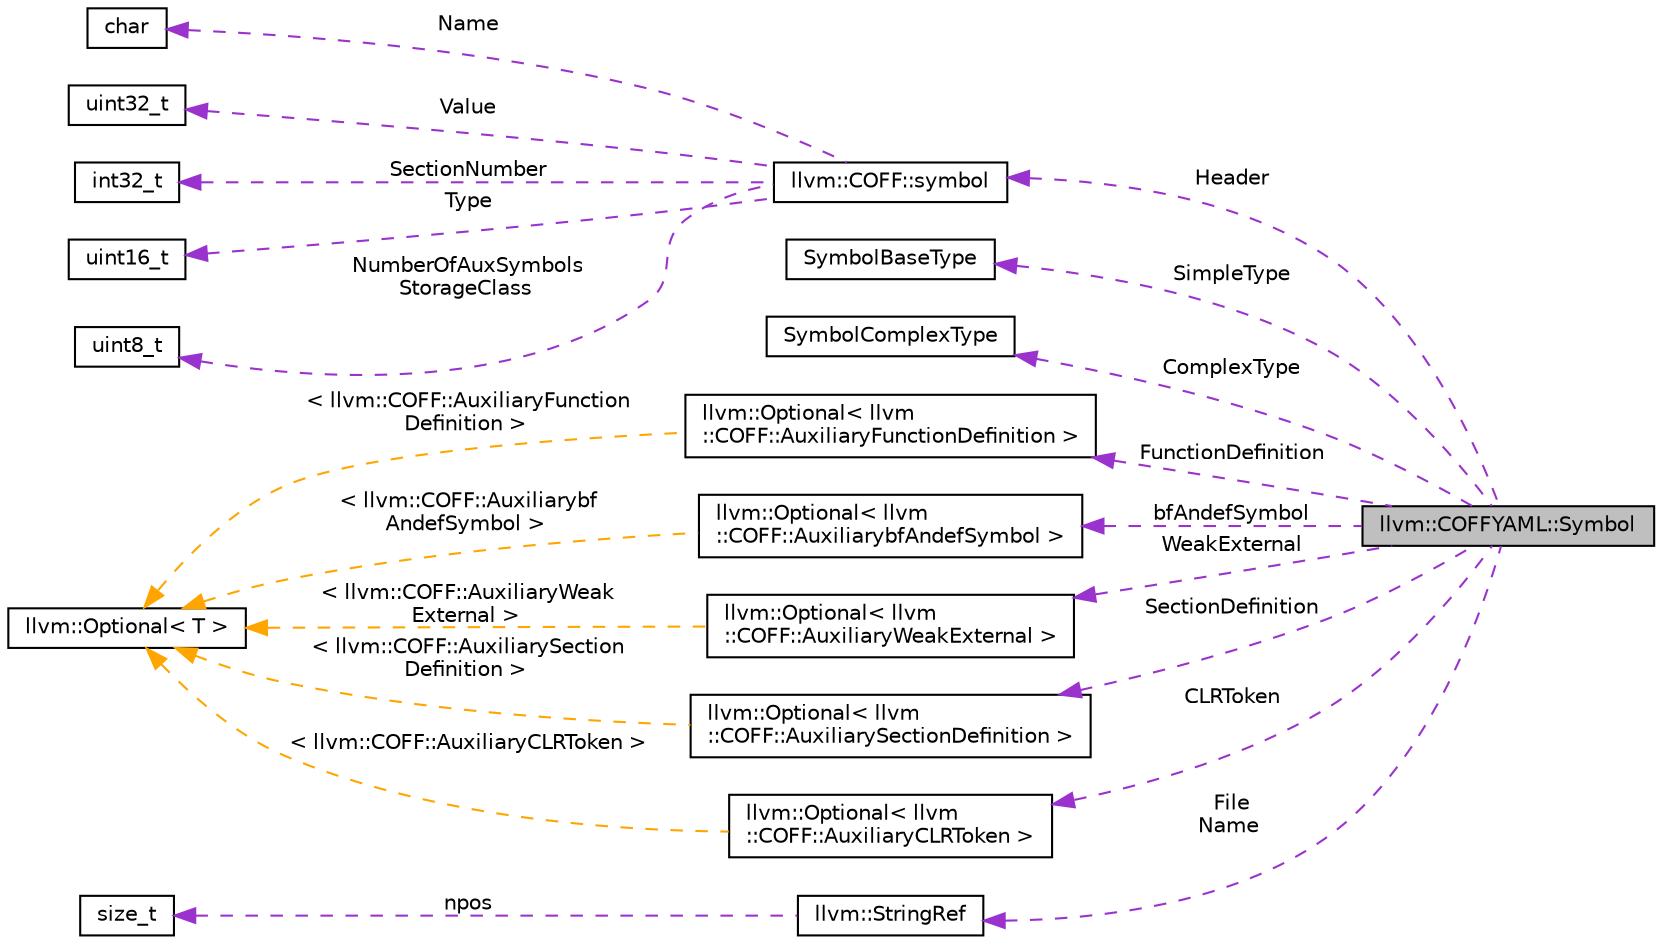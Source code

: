 digraph "llvm::COFFYAML::Symbol"
{
 // LATEX_PDF_SIZE
  bgcolor="transparent";
  edge [fontname="Helvetica",fontsize="10",labelfontname="Helvetica",labelfontsize="10"];
  node [fontname="Helvetica",fontsize="10",shape="box"];
  rankdir="LR";
  Node1 [label="llvm::COFFYAML::Symbol",height=0.2,width=0.4,color="black", fillcolor="grey75", style="filled", fontcolor="black",tooltip=" "];
  Node2 -> Node1 [dir="back",color="darkorchid3",fontsize="10",style="dashed",label=" Header" ,fontname="Helvetica"];
  Node2 [label="llvm::COFF::symbol",height=0.2,width=0.4,color="black",URL="$structllvm_1_1COFF_1_1symbol.html",tooltip=" "];
  Node3 -> Node2 [dir="back",color="darkorchid3",fontsize="10",style="dashed",label=" Name" ,fontname="Helvetica"];
  Node3 [label="char",height=0.2,width=0.4,color="black",URL="$classchar.html",tooltip=" "];
  Node4 -> Node2 [dir="back",color="darkorchid3",fontsize="10",style="dashed",label=" Value" ,fontname="Helvetica"];
  Node4 [label="uint32_t",height=0.2,width=0.4,color="black",URL="$classuint32__t.html",tooltip=" "];
  Node5 -> Node2 [dir="back",color="darkorchid3",fontsize="10",style="dashed",label=" SectionNumber" ,fontname="Helvetica"];
  Node5 [label="int32_t",height=0.2,width=0.4,color="black",tooltip=" "];
  Node6 -> Node2 [dir="back",color="darkorchid3",fontsize="10",style="dashed",label=" Type" ,fontname="Helvetica"];
  Node6 [label="uint16_t",height=0.2,width=0.4,color="black",tooltip=" "];
  Node7 -> Node2 [dir="back",color="darkorchid3",fontsize="10",style="dashed",label=" NumberOfAuxSymbols\nStorageClass" ,fontname="Helvetica"];
  Node7 [label="uint8_t",height=0.2,width=0.4,color="black",tooltip=" "];
  Node8 -> Node1 [dir="back",color="darkorchid3",fontsize="10",style="dashed",label=" SimpleType" ,fontname="Helvetica"];
  Node8 [label="SymbolBaseType",height=0.2,width=0.4,color="black",tooltip=" "];
  Node9 -> Node1 [dir="back",color="darkorchid3",fontsize="10",style="dashed",label=" ComplexType" ,fontname="Helvetica"];
  Node9 [label="SymbolComplexType",height=0.2,width=0.4,color="black",tooltip=" "];
  Node10 -> Node1 [dir="back",color="darkorchid3",fontsize="10",style="dashed",label=" FunctionDefinition" ,fontname="Helvetica"];
  Node10 [label="llvm::Optional\< llvm\l::COFF::AuxiliaryFunctionDefinition \>",height=0.2,width=0.4,color="black",URL="$classllvm_1_1Optional.html",tooltip=" "];
  Node11 -> Node10 [dir="back",color="orange",fontsize="10",style="dashed",label=" \< llvm::COFF::AuxiliaryFunction\lDefinition \>" ,fontname="Helvetica"];
  Node11 [label="llvm::Optional\< T \>",height=0.2,width=0.4,color="black",URL="$classllvm_1_1Optional.html",tooltip=" "];
  Node12 -> Node1 [dir="back",color="darkorchid3",fontsize="10",style="dashed",label=" bfAndefSymbol" ,fontname="Helvetica"];
  Node12 [label="llvm::Optional\< llvm\l::COFF::AuxiliarybfAndefSymbol \>",height=0.2,width=0.4,color="black",URL="$classllvm_1_1Optional.html",tooltip=" "];
  Node11 -> Node12 [dir="back",color="orange",fontsize="10",style="dashed",label=" \< llvm::COFF::Auxiliarybf\lAndefSymbol \>" ,fontname="Helvetica"];
  Node13 -> Node1 [dir="back",color="darkorchid3",fontsize="10",style="dashed",label=" WeakExternal" ,fontname="Helvetica"];
  Node13 [label="llvm::Optional\< llvm\l::COFF::AuxiliaryWeakExternal \>",height=0.2,width=0.4,color="black",URL="$classllvm_1_1Optional.html",tooltip=" "];
  Node11 -> Node13 [dir="back",color="orange",fontsize="10",style="dashed",label=" \< llvm::COFF::AuxiliaryWeak\lExternal \>" ,fontname="Helvetica"];
  Node14 -> Node1 [dir="back",color="darkorchid3",fontsize="10",style="dashed",label=" File\nName" ,fontname="Helvetica"];
  Node14 [label="llvm::StringRef",height=0.2,width=0.4,color="black",URL="$classllvm_1_1StringRef.html",tooltip="StringRef - Represent a constant reference to a string, i.e."];
  Node15 -> Node14 [dir="back",color="darkorchid3",fontsize="10",style="dashed",label=" npos" ,fontname="Helvetica"];
  Node15 [label="size_t",height=0.2,width=0.4,color="black",URL="$classsize__t.html",tooltip=" "];
  Node16 -> Node1 [dir="back",color="darkorchid3",fontsize="10",style="dashed",label=" SectionDefinition" ,fontname="Helvetica"];
  Node16 [label="llvm::Optional\< llvm\l::COFF::AuxiliarySectionDefinition \>",height=0.2,width=0.4,color="black",URL="$classllvm_1_1Optional.html",tooltip=" "];
  Node11 -> Node16 [dir="back",color="orange",fontsize="10",style="dashed",label=" \< llvm::COFF::AuxiliarySection\lDefinition \>" ,fontname="Helvetica"];
  Node17 -> Node1 [dir="back",color="darkorchid3",fontsize="10",style="dashed",label=" CLRToken" ,fontname="Helvetica"];
  Node17 [label="llvm::Optional\< llvm\l::COFF::AuxiliaryCLRToken \>",height=0.2,width=0.4,color="black",URL="$classllvm_1_1Optional.html",tooltip=" "];
  Node11 -> Node17 [dir="back",color="orange",fontsize="10",style="dashed",label=" \< llvm::COFF::AuxiliaryCLRToken \>" ,fontname="Helvetica"];
}
